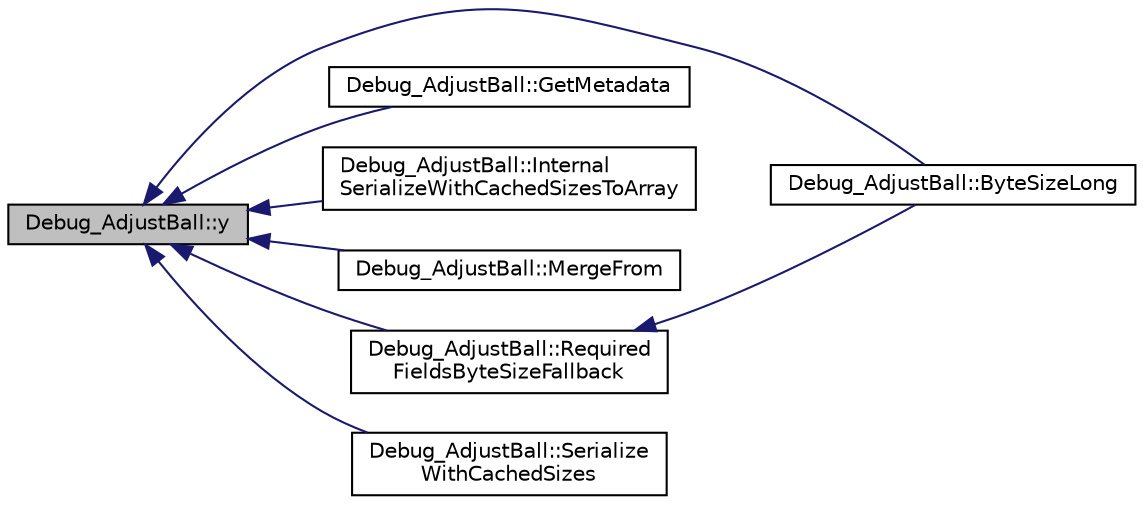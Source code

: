 digraph "Debug_AdjustBall::y"
{
 // INTERACTIVE_SVG=YES
  edge [fontname="Helvetica",fontsize="10",labelfontname="Helvetica",labelfontsize="10"];
  node [fontname="Helvetica",fontsize="10",shape=record];
  rankdir="LR";
  Node1 [label="Debug_AdjustBall::y",height=0.2,width=0.4,color="black", fillcolor="grey75", style="filled", fontcolor="black"];
  Node1 -> Node2 [dir="back",color="midnightblue",fontsize="10",style="solid",fontname="Helvetica"];
  Node2 [label="Debug_AdjustBall::ByteSizeLong",height=0.2,width=0.4,color="black", fillcolor="white", style="filled",URL="$d9/d50/class_debug___adjust_ball.html#ae7ca8a35bf3a02ed29d8bd53d232064b"];
  Node1 -> Node3 [dir="back",color="midnightblue",fontsize="10",style="solid",fontname="Helvetica"];
  Node3 [label="Debug_AdjustBall::GetMetadata",height=0.2,width=0.4,color="black", fillcolor="white", style="filled",URL="$d9/d50/class_debug___adjust_ball.html#a6fde58165f307389c93e04c8f85d8670"];
  Node1 -> Node4 [dir="back",color="midnightblue",fontsize="10",style="solid",fontname="Helvetica"];
  Node4 [label="Debug_AdjustBall::Internal\lSerializeWithCachedSizesToArray",height=0.2,width=0.4,color="black", fillcolor="white", style="filled",URL="$d9/d50/class_debug___adjust_ball.html#a6cf323c677adf36f623dbae1a4fd905f"];
  Node1 -> Node5 [dir="back",color="midnightblue",fontsize="10",style="solid",fontname="Helvetica"];
  Node5 [label="Debug_AdjustBall::MergeFrom",height=0.2,width=0.4,color="black", fillcolor="white", style="filled",URL="$d9/d50/class_debug___adjust_ball.html#acba3f4b685ebe51a2c0405a2be67bda5"];
  Node1 -> Node6 [dir="back",color="midnightblue",fontsize="10",style="solid",fontname="Helvetica"];
  Node6 [label="Debug_AdjustBall::Required\lFieldsByteSizeFallback",height=0.2,width=0.4,color="black", fillcolor="white", style="filled",URL="$d9/d50/class_debug___adjust_ball.html#a878ba66c3823966a8fd8bd6a1dfabe30"];
  Node6 -> Node2 [dir="back",color="midnightblue",fontsize="10",style="solid",fontname="Helvetica"];
  Node1 -> Node7 [dir="back",color="midnightblue",fontsize="10",style="solid",fontname="Helvetica"];
  Node7 [label="Debug_AdjustBall::Serialize\lWithCachedSizes",height=0.2,width=0.4,color="black", fillcolor="white", style="filled",URL="$d9/d50/class_debug___adjust_ball.html#a870b5c3f6349e6697f818570b55ba8ca"];
}
